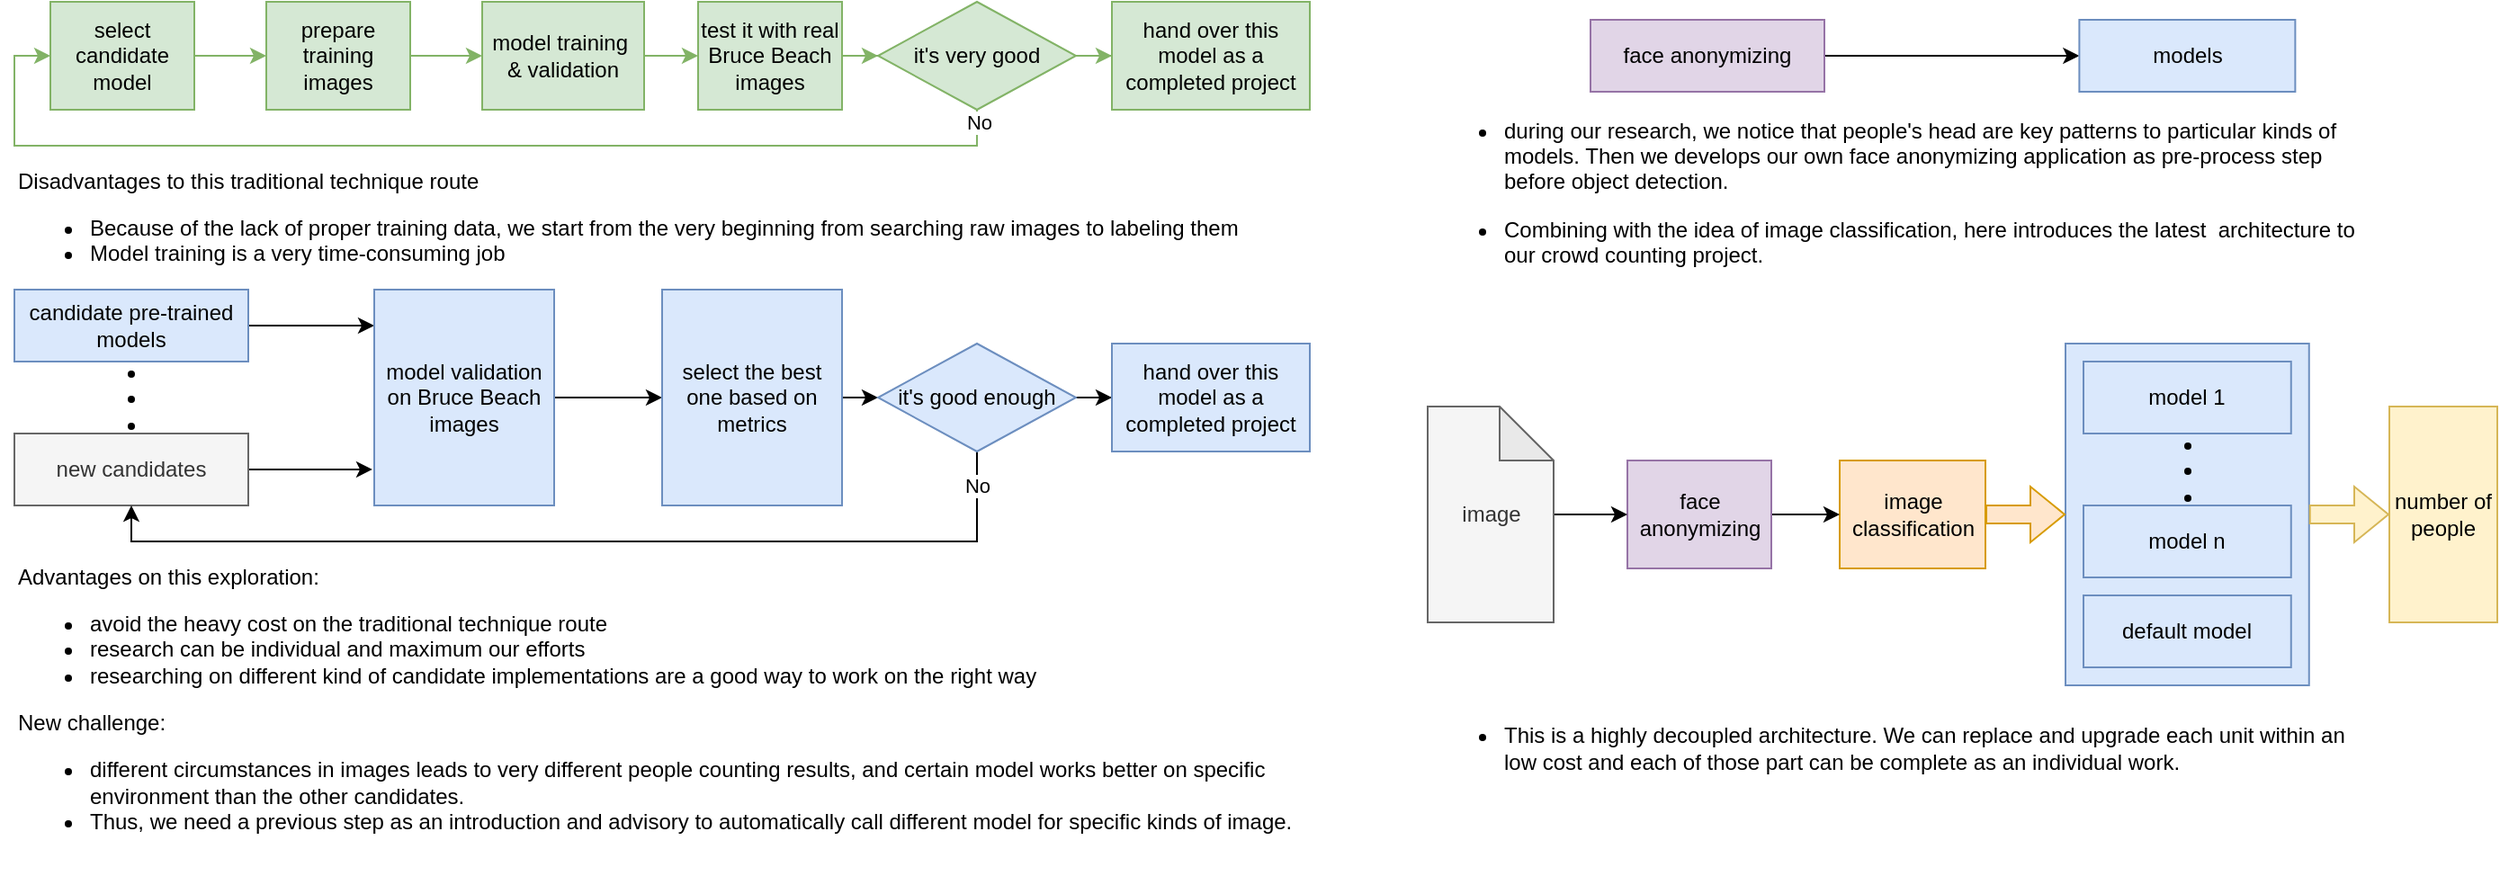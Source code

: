 <mxfile version="21.0.6" type="device"><diagram id="prtHgNgQTEPvFCAcTncT" name="Page-1"><mxGraphModel dx="1260" dy="754" grid="1" gridSize="10" guides="1" tooltips="1" connect="1" arrows="1" fold="1" page="1" pageScale="1" pageWidth="827" pageHeight="1169" math="0" shadow="0"><root><mxCell id="0"/><mxCell id="1" parent="0"/><mxCell id="OcxLYN0aGurTAI6wBrfH-64" value="" style="rounded=0;whiteSpace=wrap;html=1;fillColor=#dae8fc;strokeColor=#6c8ebf;" parent="1" vertex="1"><mxGeometry x="1400" y="760" width="135.38" height="190" as="geometry"/></mxCell><mxCell id="OcxLYN0aGurTAI6wBrfH-8" value="" style="edgeStyle=orthogonalEdgeStyle;rounded=0;orthogonalLoop=1;jettySize=auto;html=1;fillColor=#d5e8d4;strokeColor=#82b366;" parent="1" source="OcxLYN0aGurTAI6wBrfH-6" target="OcxLYN0aGurTAI6wBrfH-7" edge="1"><mxGeometry relative="1" as="geometry"/></mxCell><mxCell id="OcxLYN0aGurTAI6wBrfH-6" value="select candidate model" style="rounded=0;whiteSpace=wrap;html=1;fontFamily=Helvetica;fontSize=12;align=center;fillColor=#d5e8d4;strokeColor=#82b366;" parent="1" vertex="1"><mxGeometry x="280" y="570" width="80" height="60" as="geometry"/></mxCell><mxCell id="OcxLYN0aGurTAI6wBrfH-12" value="" style="edgeStyle=orthogonalEdgeStyle;rounded=0;orthogonalLoop=1;jettySize=auto;html=1;fillColor=#d5e8d4;strokeColor=#82b366;" parent="1" source="OcxLYN0aGurTAI6wBrfH-7" target="OcxLYN0aGurTAI6wBrfH-11" edge="1"><mxGeometry relative="1" as="geometry"/></mxCell><mxCell id="OcxLYN0aGurTAI6wBrfH-7" value="prepare training images" style="rounded=0;whiteSpace=wrap;html=1;fontFamily=Helvetica;fontSize=12;align=center;fillColor=#d5e8d4;strokeColor=#82b366;" parent="1" vertex="1"><mxGeometry x="400" y="570" width="80" height="60" as="geometry"/></mxCell><mxCell id="OcxLYN0aGurTAI6wBrfH-15" value="" style="edgeStyle=orthogonalEdgeStyle;rounded=0;orthogonalLoop=1;jettySize=auto;html=1;fillColor=#d5e8d4;strokeColor=#82b366;" parent="1" source="OcxLYN0aGurTAI6wBrfH-11" target="OcxLYN0aGurTAI6wBrfH-14" edge="1"><mxGeometry relative="1" as="geometry"/></mxCell><mxCell id="OcxLYN0aGurTAI6wBrfH-11" value="model training&amp;nbsp;&lt;br&gt;&amp;amp; validation" style="rounded=0;whiteSpace=wrap;html=1;fontFamily=Helvetica;fontSize=12;align=center;fillColor=#d5e8d4;strokeColor=#82b366;" parent="1" vertex="1"><mxGeometry x="520" y="570" width="90" height="60" as="geometry"/></mxCell><mxCell id="OcxLYN0aGurTAI6wBrfH-17" value="" style="edgeStyle=orthogonalEdgeStyle;rounded=0;orthogonalLoop=1;jettySize=auto;html=1;startArrow=none;fillColor=#d5e8d4;strokeColor=#82b366;" parent="1" source="OcxLYN0aGurTAI6wBrfH-18" target="OcxLYN0aGurTAI6wBrfH-16" edge="1"><mxGeometry relative="1" as="geometry"/></mxCell><mxCell id="OcxLYN0aGurTAI6wBrfH-19" value="" style="edgeStyle=orthogonalEdgeStyle;rounded=0;orthogonalLoop=1;jettySize=auto;html=1;fillColor=#d5e8d4;strokeColor=#82b366;" parent="1" source="OcxLYN0aGurTAI6wBrfH-14" target="OcxLYN0aGurTAI6wBrfH-18" edge="1"><mxGeometry relative="1" as="geometry"/></mxCell><mxCell id="OcxLYN0aGurTAI6wBrfH-14" value="test it with real Bruce Beach images" style="rounded=0;whiteSpace=wrap;html=1;fontFamily=Helvetica;fontSize=12;align=center;fillColor=#d5e8d4;strokeColor=#82b366;" parent="1" vertex="1"><mxGeometry x="640" y="570" width="80" height="60" as="geometry"/></mxCell><mxCell id="OcxLYN0aGurTAI6wBrfH-16" value="hand over this model as a completed project" style="rounded=0;whiteSpace=wrap;html=1;fontFamily=Helvetica;fontSize=12;align=center;fillColor=#d5e8d4;strokeColor=#82b366;" parent="1" vertex="1"><mxGeometry x="870" y="570" width="110" height="60" as="geometry"/></mxCell><mxCell id="OcxLYN0aGurTAI6wBrfH-20" value="" style="edgeStyle=orthogonalEdgeStyle;rounded=0;orthogonalLoop=1;jettySize=auto;html=1;endArrow=none;fillColor=#d5e8d4;strokeColor=#82b366;" parent="1" source="OcxLYN0aGurTAI6wBrfH-14" target="OcxLYN0aGurTAI6wBrfH-18" edge="1"><mxGeometry relative="1" as="geometry"><mxPoint x="720" y="600" as="sourcePoint"/><mxPoint x="910" y="600" as="targetPoint"/></mxGeometry></mxCell><mxCell id="OcxLYN0aGurTAI6wBrfH-22" style="edgeStyle=orthogonalEdgeStyle;rounded=0;orthogonalLoop=1;jettySize=auto;html=1;exitX=0.5;exitY=1;exitDx=0;exitDy=0;entryX=0;entryY=0.5;entryDx=0;entryDy=0;fillColor=#d5e8d4;strokeColor=#82b366;" parent="1" source="OcxLYN0aGurTAI6wBrfH-18" target="OcxLYN0aGurTAI6wBrfH-6" edge="1"><mxGeometry relative="1" as="geometry"><Array as="points"><mxPoint x="795" y="650"/><mxPoint x="260" y="650"/><mxPoint x="260" y="600"/></Array></mxGeometry></mxCell><mxCell id="OcxLYN0aGurTAI6wBrfH-40" value="No" style="edgeLabel;html=1;align=center;verticalAlign=middle;resizable=0;points=[];" parent="OcxLYN0aGurTAI6wBrfH-22" vertex="1" connectable="0"><mxGeometry x="-0.978" y="1" relative="1" as="geometry"><mxPoint as="offset"/></mxGeometry></mxCell><mxCell id="OcxLYN0aGurTAI6wBrfH-18" value="it's very good" style="rhombus;whiteSpace=wrap;html=1;rounded=0;fillColor=#d5e8d4;strokeColor=#82b366;" parent="1" vertex="1"><mxGeometry x="740" y="570" width="110" height="60" as="geometry"/></mxCell><mxCell id="OcxLYN0aGurTAI6wBrfH-24" value="&lt;div&gt;Disadvantages to this traditional technique route&lt;/div&gt;&lt;ul&gt;&lt;li&gt;Because of the lack of proper training data, we start from the very beginning from searching raw images to labeling&amp;nbsp;them&lt;/li&gt;&lt;li&gt;Model training is a very time-consuming job&lt;/li&gt;&lt;/ul&gt;" style="text;strokeColor=none;fillColor=none;html=1;whiteSpace=wrap;verticalAlign=middle;overflow=hidden;" parent="1" vertex="1"><mxGeometry x="260" y="660" width="720" height="60" as="geometry"/></mxCell><mxCell id="OcxLYN0aGurTAI6wBrfH-29" style="edgeStyle=orthogonalEdgeStyle;rounded=0;orthogonalLoop=1;jettySize=auto;html=1;exitX=1;exitY=0.5;exitDx=0;exitDy=0;entryX=0;entryY=0.167;entryDx=0;entryDy=0;entryPerimeter=0;" parent="1" source="OcxLYN0aGurTAI6wBrfH-25" target="OcxLYN0aGurTAI6wBrfH-28" edge="1"><mxGeometry relative="1" as="geometry"/></mxCell><mxCell id="OcxLYN0aGurTAI6wBrfH-25" value="candidate pre-trained models" style="rounded=0;whiteSpace=wrap;html=1;fontFamily=Helvetica;fontSize=12;align=center;fillColor=#dae8fc;strokeColor=#6c8ebf;" parent="1" vertex="1"><mxGeometry x="260" y="730" width="130" height="40" as="geometry"/></mxCell><mxCell id="OcxLYN0aGurTAI6wBrfH-30" style="edgeStyle=orthogonalEdgeStyle;rounded=0;orthogonalLoop=1;jettySize=auto;html=1;exitX=1;exitY=0.5;exitDx=0;exitDy=0;entryX=-0.01;entryY=0.833;entryDx=0;entryDy=0;entryPerimeter=0;" parent="1" source="OcxLYN0aGurTAI6wBrfH-26" target="OcxLYN0aGurTAI6wBrfH-28" edge="1"><mxGeometry relative="1" as="geometry"/></mxCell><mxCell id="OcxLYN0aGurTAI6wBrfH-26" value="new candidates" style="rounded=0;whiteSpace=wrap;html=1;fontFamily=Helvetica;fontSize=12;align=center;fillColor=#f5f5f5;strokeColor=#666666;fontColor=#333333;" parent="1" vertex="1"><mxGeometry x="260" y="810" width="130" height="40" as="geometry"/></mxCell><mxCell id="OcxLYN0aGurTAI6wBrfH-27" value="&lt;ul&gt;&lt;li&gt;&lt;br&gt;&lt;/li&gt;&lt;li&gt;&lt;br&gt;&lt;/li&gt;&lt;li&gt;&lt;br&gt;&lt;/li&gt;&lt;/ul&gt;" style="text;strokeColor=none;fillColor=none;html=1;whiteSpace=wrap;verticalAlign=middle;overflow=hidden;" parent="1" vertex="1"><mxGeometry x="295" y="750" width="60" height="80" as="geometry"/></mxCell><mxCell id="OcxLYN0aGurTAI6wBrfH-33" value="" style="edgeStyle=orthogonalEdgeStyle;rounded=0;orthogonalLoop=1;jettySize=auto;html=1;" parent="1" source="OcxLYN0aGurTAI6wBrfH-28" target="OcxLYN0aGurTAI6wBrfH-32" edge="1"><mxGeometry relative="1" as="geometry"/></mxCell><mxCell id="OcxLYN0aGurTAI6wBrfH-28" value="model validation on Bruce Beach&lt;br&gt;images" style="rounded=0;whiteSpace=wrap;html=1;fontFamily=Helvetica;fontSize=12;align=center;fillColor=#dae8fc;strokeColor=#6c8ebf;" parent="1" vertex="1"><mxGeometry x="460" y="730" width="100" height="120" as="geometry"/></mxCell><mxCell id="OcxLYN0aGurTAI6wBrfH-35" style="edgeStyle=orthogonalEdgeStyle;rounded=0;orthogonalLoop=1;jettySize=auto;html=1;exitX=1;exitY=0.5;exitDx=0;exitDy=0;entryX=0;entryY=0.5;entryDx=0;entryDy=0;" parent="1" source="OcxLYN0aGurTAI6wBrfH-32" target="OcxLYN0aGurTAI6wBrfH-34" edge="1"><mxGeometry relative="1" as="geometry"/></mxCell><mxCell id="OcxLYN0aGurTAI6wBrfH-32" value="select the best one based on metrics" style="rounded=0;whiteSpace=wrap;html=1;fontFamily=Helvetica;fontSize=12;align=center;fillColor=#dae8fc;strokeColor=#6c8ebf;" parent="1" vertex="1"><mxGeometry x="620" y="730" width="100" height="120" as="geometry"/></mxCell><mxCell id="OcxLYN0aGurTAI6wBrfH-37" value="" style="edgeStyle=orthogonalEdgeStyle;rounded=0;orthogonalLoop=1;jettySize=auto;html=1;" parent="1" source="OcxLYN0aGurTAI6wBrfH-34" target="OcxLYN0aGurTAI6wBrfH-36" edge="1"><mxGeometry relative="1" as="geometry"/></mxCell><mxCell id="OcxLYN0aGurTAI6wBrfH-38" style="edgeStyle=orthogonalEdgeStyle;rounded=0;orthogonalLoop=1;jettySize=auto;html=1;exitX=0.5;exitY=1;exitDx=0;exitDy=0;entryX=0.5;entryY=1;entryDx=0;entryDy=0;" parent="1" source="OcxLYN0aGurTAI6wBrfH-34" target="OcxLYN0aGurTAI6wBrfH-26" edge="1"><mxGeometry relative="1" as="geometry"/></mxCell><mxCell id="OcxLYN0aGurTAI6wBrfH-39" value="No" style="edgeLabel;html=1;align=center;verticalAlign=middle;resizable=0;points=[];" parent="OcxLYN0aGurTAI6wBrfH-38" vertex="1" connectable="0"><mxGeometry x="-0.93" relative="1" as="geometry"><mxPoint as="offset"/></mxGeometry></mxCell><mxCell id="OcxLYN0aGurTAI6wBrfH-34" value="it's good enough" style="rhombus;whiteSpace=wrap;html=1;rounded=0;fillColor=#dae8fc;strokeColor=#6c8ebf;" parent="1" vertex="1"><mxGeometry x="740" y="760" width="110" height="60" as="geometry"/></mxCell><mxCell id="OcxLYN0aGurTAI6wBrfH-36" value="hand over this model as a completed project" style="rounded=0;whiteSpace=wrap;html=1;fontFamily=Helvetica;fontSize=12;align=center;fillColor=#dae8fc;strokeColor=#6c8ebf;" parent="1" vertex="1"><mxGeometry x="870" y="760" width="110" height="60" as="geometry"/></mxCell><mxCell id="OcxLYN0aGurTAI6wBrfH-41" value="&lt;div&gt;Advantages on this exploration:&lt;/div&gt;&lt;ul&gt;&lt;li&gt;avoid the heavy cost on the traditional technique route&lt;/li&gt;&lt;li&gt;research can be individual and maximum our efforts&lt;/li&gt;&lt;li&gt;researching on different kind of candidate implementations are a good way to work on the right way&lt;br&gt;&lt;/li&gt;&lt;/ul&gt;&lt;div&gt;&lt;div style=&quot;--tw-border-spacing-x: 0; --tw-border-spacing-y: 0; --tw-translate-x: 0; --tw-translate-y: 0; --tw-rotate: 0; --tw-skew-x: 0; --tw-skew-y: 0; --tw-scale-x: 1; --tw-scale-y: 1; --tw-pan-x: ; --tw-pan-y: ; --tw-pinch-zoom: ; --tw-scroll-snap-strictness: proximity; --tw-ordinal: ; --tw-slashed-zero: ; --tw-numeric-figure: ; --tw-numeric-spacing: ; --tw-numeric-fraction: ; --tw-ring-inset: ; --tw-ring-offset-width: 0px; --tw-ring-offset-color: #fff; --tw-ring-color: rgb(59 130 246 / 0.5); --tw-ring-offset-shadow: 0 0 #0000; --tw-ring-shadow: 0 0 #0000; --tw-shadow: 0 0 #0000; --tw-shadow-colored: 0 0 #0000; --tw-blur: ; --tw-brightness: ; --tw-contrast: ; --tw-grayscale: ; --tw-hue-rotate: ; --tw-invert: ; --tw-saturate: ; --tw-sepia: ; --tw-drop-shadow: ; --tw-backdrop-blur: ; --tw-backdrop-brightness: ; --tw-backdrop-contrast: ; --tw-backdrop-grayscale: ; --tw-backdrop-hue-rotate: ; --tw-backdrop-invert: ; --tw-backdrop-opacity: ; --tw-backdrop-saturate: ; --tw-backdrop-sepia: ; border-color: var(--border-color);&quot;&gt;New challenge:&lt;/div&gt;&lt;/div&gt;&lt;ul&gt;&lt;li style=&quot;--tw-border-spacing-x: 0; --tw-border-spacing-y: 0; --tw-translate-x: 0; --tw-translate-y: 0; --tw-rotate: 0; --tw-skew-x: 0; --tw-skew-y: 0; --tw-scale-x: 1; --tw-scale-y: 1; --tw-pan-x: ; --tw-pan-y: ; --tw-pinch-zoom: ; --tw-scroll-snap-strictness: proximity; --tw-ordinal: ; --tw-slashed-zero: ; --tw-numeric-figure: ; --tw-numeric-spacing: ; --tw-numeric-fraction: ; --tw-ring-inset: ; --tw-ring-offset-width: 0px; --tw-ring-offset-color: #fff; --tw-ring-color: rgb(59 130 246 / 0.5); --tw-ring-offset-shadow: 0 0 #0000; --tw-ring-shadow: 0 0 #0000; --tw-shadow: 0 0 #0000; --tw-shadow-colored: 0 0 #0000; --tw-blur: ; --tw-brightness: ; --tw-contrast: ; --tw-grayscale: ; --tw-hue-rotate: ; --tw-invert: ; --tw-saturate: ; --tw-sepia: ; --tw-drop-shadow: ; --tw-backdrop-blur: ; --tw-backdrop-brightness: ; --tw-backdrop-contrast: ; --tw-backdrop-grayscale: ; --tw-backdrop-hue-rotate: ; --tw-backdrop-invert: ; --tw-backdrop-opacity: ; --tw-backdrop-saturate: ; --tw-backdrop-sepia: ; border-color: var(--border-color);&quot;&gt;different circumstances in images leads to very different people counting results, and certain model works better on specific environment than the other candidates.&lt;/li&gt;&lt;li style=&quot;--tw-border-spacing-x: 0; --tw-border-spacing-y: 0; --tw-translate-x: 0; --tw-translate-y: 0; --tw-rotate: 0; --tw-skew-x: 0; --tw-skew-y: 0; --tw-scale-x: 1; --tw-scale-y: 1; --tw-pan-x: ; --tw-pan-y: ; --tw-pinch-zoom: ; --tw-scroll-snap-strictness: proximity; --tw-ordinal: ; --tw-slashed-zero: ; --tw-numeric-figure: ; --tw-numeric-spacing: ; --tw-numeric-fraction: ; --tw-ring-inset: ; --tw-ring-offset-width: 0px; --tw-ring-offset-color: #fff; --tw-ring-color: rgb(59 130 246 / 0.5); --tw-ring-offset-shadow: 0 0 #0000; --tw-ring-shadow: 0 0 #0000; --tw-shadow: 0 0 #0000; --tw-shadow-colored: 0 0 #0000; --tw-blur: ; --tw-brightness: ; --tw-contrast: ; --tw-grayscale: ; --tw-hue-rotate: ; --tw-invert: ; --tw-saturate: ; --tw-sepia: ; --tw-drop-shadow: ; --tw-backdrop-blur: ; --tw-backdrop-brightness: ; --tw-backdrop-contrast: ; --tw-backdrop-grayscale: ; --tw-backdrop-hue-rotate: ; --tw-backdrop-invert: ; --tw-backdrop-opacity: ; --tw-backdrop-saturate: ; --tw-backdrop-sepia: ; border-color: var(--border-color);&quot;&gt;Thus, we need a previous step as an introduction and advisory&amp;nbsp;to automatically call different model for specific kinds of image.&lt;/li&gt;&lt;/ul&gt;&lt;div&gt;&lt;br&gt;&lt;/div&gt;" style="text;strokeColor=none;fillColor=none;html=1;whiteSpace=wrap;verticalAlign=middle;overflow=hidden;" parent="1" vertex="1"><mxGeometry x="260" y="880" width="720" height="180" as="geometry"/></mxCell><mxCell id="OcxLYN0aGurTAI6wBrfH-45" value="model 1" style="rounded=0;whiteSpace=wrap;html=1;fontFamily=Helvetica;fontSize=12;align=center;fillColor=#dae8fc;strokeColor=#6c8ebf;" parent="1" vertex="1"><mxGeometry x="1410" y="770" width="115.38" height="40" as="geometry"/></mxCell><mxCell id="OcxLYN0aGurTAI6wBrfH-46" value="model n" style="rounded=0;whiteSpace=wrap;html=1;fontFamily=Helvetica;fontSize=12;align=center;fillColor=#dae8fc;strokeColor=#6c8ebf;" parent="1" vertex="1"><mxGeometry x="1410" y="850" width="115.38" height="40" as="geometry"/></mxCell><mxCell id="OcxLYN0aGurTAI6wBrfH-47" value="&lt;ul&gt;&lt;li&gt;&lt;br&gt;&lt;/li&gt;&lt;li&gt;&lt;br&gt;&lt;/li&gt;&lt;li&gt;&lt;br&gt;&lt;/li&gt;&lt;/ul&gt;" style="text;strokeColor=none;fillColor=none;html=1;whiteSpace=wrap;verticalAlign=middle;overflow=hidden;" parent="1" vertex="1"><mxGeometry x="1437.69" y="790" width="60" height="80" as="geometry"/></mxCell><mxCell id="OcxLYN0aGurTAI6wBrfH-48" value="image classification" style="rounded=0;whiteSpace=wrap;html=1;fillColor=#ffe6cc;strokeColor=#d79b00;" parent="1" vertex="1"><mxGeometry x="1274.5" y="825" width="81" height="60" as="geometry"/></mxCell><mxCell id="OcxLYN0aGurTAI6wBrfH-54" style="edgeStyle=orthogonalEdgeStyle;rounded=0;orthogonalLoop=1;jettySize=auto;html=1;exitX=1;exitY=0.5;exitDx=0;exitDy=0;entryX=0;entryY=0.5;entryDx=0;entryDy=0;" parent="1" source="OcxLYN0aGurTAI6wBrfH-51" target="OcxLYN0aGurTAI6wBrfH-52" edge="1"><mxGeometry relative="1" as="geometry"/></mxCell><mxCell id="OcxLYN0aGurTAI6wBrfH-51" value="face anonymizing" style="rounded=0;whiteSpace=wrap;html=1;fillColor=#e1d5e7;strokeColor=#9673a6;" parent="1" vertex="1"><mxGeometry x="1136" y="580" width="130" height="40" as="geometry"/></mxCell><mxCell id="OcxLYN0aGurTAI6wBrfH-52" value="models" style="rounded=0;whiteSpace=wrap;html=1;fontFamily=Helvetica;fontSize=12;align=center;fillColor=#dae8fc;strokeColor=#6c8ebf;" parent="1" vertex="1"><mxGeometry x="1407.69" y="580" width="120" height="40" as="geometry"/></mxCell><mxCell id="OcxLYN0aGurTAI6wBrfH-53" value="&lt;ul&gt;&lt;li&gt;during our research, we notice that people's head are key patterns to particular kinds of models. Then we develops our own face anonymizing application as pre-process step before object detection.&lt;/li&gt;&lt;/ul&gt;&lt;ul&gt;&lt;li&gt;Combining with the idea of image classification, here introduces the latest&amp;nbsp; architecture to our crowd counting project.&lt;/li&gt;&lt;/ul&gt;" style="text;strokeColor=none;fillColor=none;html=1;whiteSpace=wrap;verticalAlign=middle;overflow=hidden;" parent="1" vertex="1"><mxGeometry x="1045.5" y="620" width="530" height="110" as="geometry"/></mxCell><mxCell id="OcxLYN0aGurTAI6wBrfH-56" style="edgeStyle=orthogonalEdgeStyle;rounded=0;orthogonalLoop=1;jettySize=auto;html=1;entryX=0;entryY=0.5;entryDx=0;entryDy=0;" parent="1" source="OcxLYN0aGurTAI6wBrfH-55" target="OcxLYN0aGurTAI6wBrfH-48" edge="1"><mxGeometry relative="1" as="geometry"/></mxCell><mxCell id="OcxLYN0aGurTAI6wBrfH-55" value="face anonymizing" style="rounded=0;whiteSpace=wrap;html=1;fillColor=#e1d5e7;strokeColor=#9673a6;" parent="1" vertex="1"><mxGeometry x="1156.5" y="825" width="80" height="60" as="geometry"/></mxCell><mxCell id="OcxLYN0aGurTAI6wBrfH-59" value="number of people" style="rounded=0;whiteSpace=wrap;html=1;fontFamily=Helvetica;fontSize=12;align=center;fillColor=#fff2cc;strokeColor=#d6b656;" parent="1" vertex="1"><mxGeometry x="1580" y="795" width="60" height="120" as="geometry"/></mxCell><mxCell id="OcxLYN0aGurTAI6wBrfH-62" style="edgeStyle=orthogonalEdgeStyle;rounded=0;orthogonalLoop=1;jettySize=auto;html=1;entryX=0;entryY=0.5;entryDx=0;entryDy=0;" parent="1" source="OcxLYN0aGurTAI6wBrfH-61" target="OcxLYN0aGurTAI6wBrfH-55" edge="1"><mxGeometry relative="1" as="geometry"/></mxCell><mxCell id="OcxLYN0aGurTAI6wBrfH-61" value="image" style="shape=note;whiteSpace=wrap;html=1;backgroundOutline=1;darkOpacity=0.05;fillColor=#f5f5f5;fontColor=#333333;strokeColor=#666666;" parent="1" vertex="1"><mxGeometry x="1045.5" y="795" width="70" height="120" as="geometry"/></mxCell><mxCell id="OcxLYN0aGurTAI6wBrfH-63" value="" style="shape=flexArrow;endArrow=classic;html=1;rounded=0;exitX=1;exitY=0.5;exitDx=0;exitDy=0;entryX=0;entryY=0.5;entryDx=0;entryDy=0;fillColor=#fff2cc;strokeColor=#d6b656;" parent="1" source="OcxLYN0aGurTAI6wBrfH-64" target="OcxLYN0aGurTAI6wBrfH-59" edge="1"><mxGeometry width="50" height="50" relative="1" as="geometry"><mxPoint x="1560" y="830" as="sourcePoint"/><mxPoint x="1590" y="829.5" as="targetPoint"/></mxGeometry></mxCell><mxCell id="6H0917UpuFiO8qZ5_Gep-1" value="&lt;ul&gt;&lt;li&gt;This is a highly decoupled architecture. We can replace and upgrade each unit within an low cost and each of those part can be complete as an individual work.&lt;/li&gt;&lt;/ul&gt;" style="text;strokeColor=none;fillColor=none;html=1;whiteSpace=wrap;verticalAlign=middle;overflow=hidden;" vertex="1" parent="1"><mxGeometry x="1045.5" y="950" width="530" height="70" as="geometry"/></mxCell><mxCell id="6H0917UpuFiO8qZ5_Gep-2" value="default model" style="rounded=0;whiteSpace=wrap;html=1;fontFamily=Helvetica;fontSize=12;align=center;fillColor=#dae8fc;strokeColor=#6c8ebf;" vertex="1" parent="1"><mxGeometry x="1410" y="900" width="115.38" height="40" as="geometry"/></mxCell><mxCell id="6H0917UpuFiO8qZ5_Gep-3" value="" style="shape=flexArrow;endArrow=classic;html=1;rounded=0;exitX=1;exitY=0.5;exitDx=0;exitDy=0;entryX=0;entryY=0.5;entryDx=0;entryDy=0;fillColor=#ffe6cc;strokeColor=#d79b00;" edge="1" parent="1" source="OcxLYN0aGurTAI6wBrfH-48" target="OcxLYN0aGurTAI6wBrfH-64"><mxGeometry width="50" height="50" relative="1" as="geometry"><mxPoint x="1386.38" y="854.5" as="sourcePoint"/><mxPoint x="1425.38" y="854.5" as="targetPoint"/></mxGeometry></mxCell></root></mxGraphModel></diagram></mxfile>